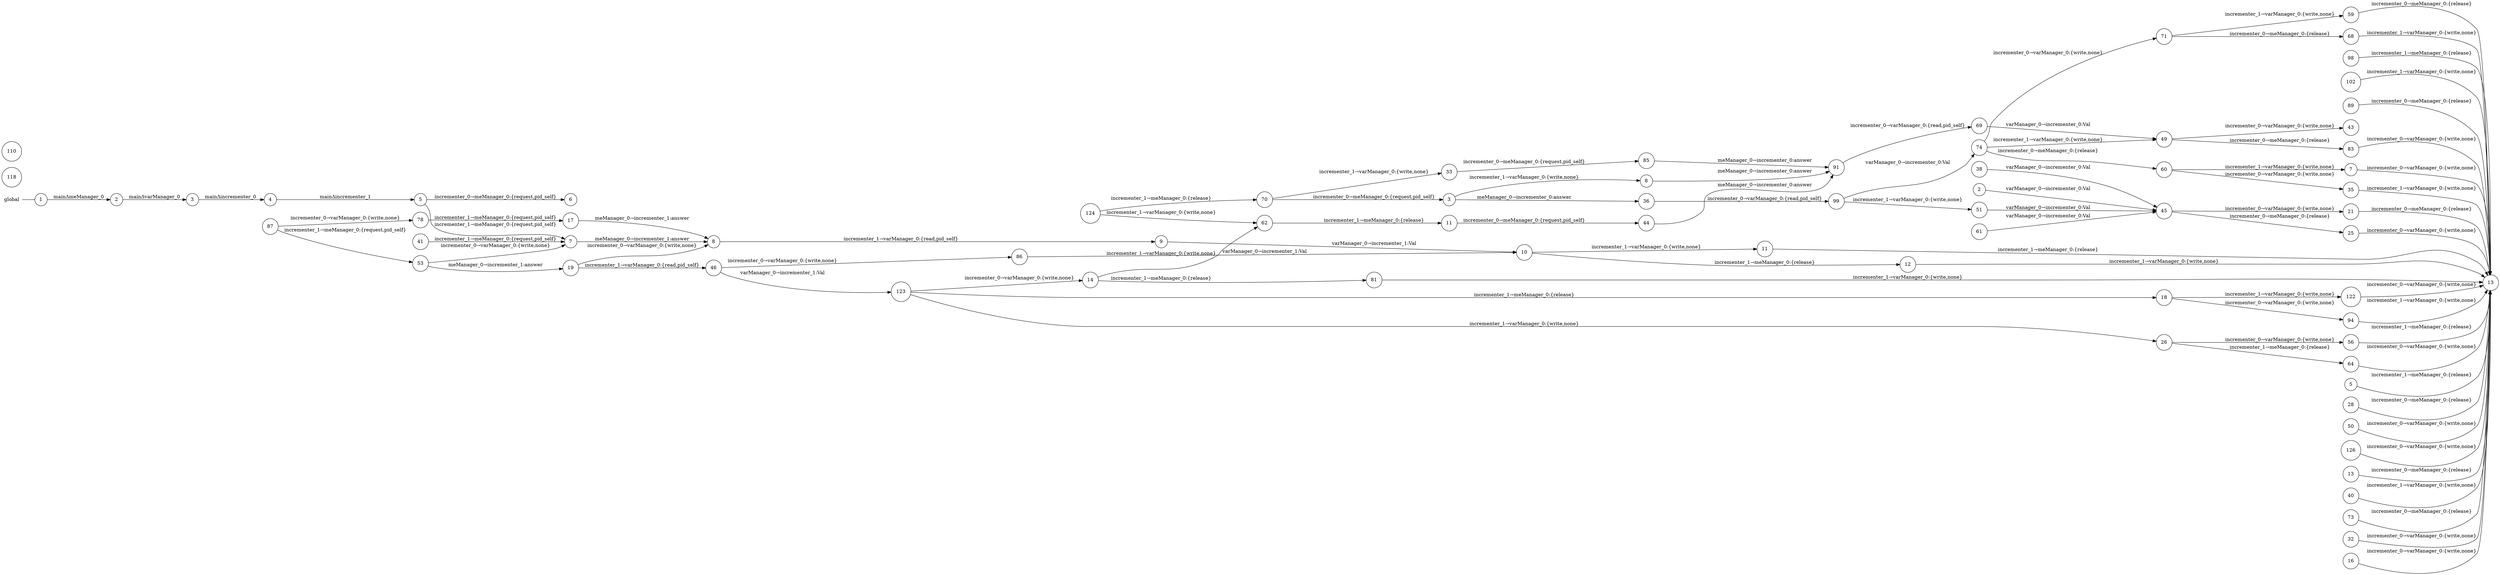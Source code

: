 digraph global {
	rankdir="LR";
	n_0 [label="global", shape="plaintext"];
	n_1 [id="33", shape=circle, label="33"];
	n_2 [id="129", shape=circle, label="4"];
	n_3 [id="57", shape=circle, label="8"];
	n_4 [id="98", shape=circle, label="98"];
	n_5 [id="91", shape=circle, label="91"];
	n_6 [id="78", shape=circle, label="78"];
	n_7 [id="102", shape=circle, label="102"];
	n_8 [id="118", shape=circle, label="118"];
	n_9 [id="89", shape=circle, label="89"];
	n_10 [id="23", shape=circle, label="7"];
	n_11 [id="110", shape=circle, label="110"];
	n_12 [id="122", shape=circle, label="122"];
	n_13 [id="25", shape=circle, label="25"];
	n_14 [id="120", shape=circle, label="6"];
	n_15 [id="68", shape=circle, label="68"];
	n_16 [id="83", shape=circle, label="83"];
	n_17 [id="36", shape=circle, label="36"];
	n_18 [id="94", shape=circle, label="94"];
	n_19 [id="5", shape=circle, label="5"];
	n_20 [id="81", shape=circle, label="81"];
	n_21 [id="74", shape=circle, label="74"];
	n_22 [id="92", shape=circle, label="5"];
	n_23 [id="28", shape=circle, label="28"];
	n_24 [id="64", shape=circle, label="64"];
	n_25 [id="86", shape=circle, label="86"];
	n_26 [id="87", shape=circle, label="87"];
	n_27 [id="19", shape=circle, label="19"];
	n_28 [id="11", shape=circle, label="11"];
	n_29 [id="99", shape=circle, label="99"];
	n_30 [id="17", shape=circle, label="17"];
	n_31 [id="53", shape=circle, label="53"];
	n_32 [id="50", shape=circle, label="50"];
	n_33 [id="62", shape=circle, label="62"];
	n_34 [id="54", shape=circle, label="2"];
	n_35 [id="18", shape=circle, label="18"];
	n_36 [id="61", shape=circle, label="61"];
	n_37 [id="51", shape=circle, label="51"];
	n_38 [id="14", shape=circle, label="14"];
	n_39 [id="126", shape=circle, label="126"];
	n_40 [id="38", shape=circle, label="38"];
	n_41 [id="13", shape=circle, label="13"];
	n_42 [id="79", shape=circle, label="3"];
	n_43 [id="43", shape=circle, label="43"];
	n_44 [id="71", shape=circle, label="71"];
	n_45 [id="59", shape=circle, label="59"];
	n_46 [id="40", shape=circle, label="40"];
	n_47 [id="73", shape=circle, label="73"];
	n_48 [id="123", shape=circle, label="123"];
	n_49 [id="60", shape=circle, label="60"];
	n_50 [id="1", shape=circle, label="1"];
	n_0 -> n_50 [arrowhead=none];
	n_51 [id="115", shape=circle, label="9"];
	n_52 [id="45", shape=circle, label="45"];
	n_53 [id="26", shape=circle, label="26"];
	n_54 [id="76", shape=circle, label="11"];
	n_55 [id="9", shape=circle, label="10"];
	n_56 [id="2", shape=circle, label="2"];
	n_57 [id="21", shape=circle, label="21"];
	n_58 [id="44", shape=circle, label="44"];
	n_59 [id="69", shape=circle, label="69"];
	n_60 [id="46", shape=circle, label="46"];
	n_61 [id="8", shape=circle, label="8"];
	n_62 [id="124", shape=circle, label="124"];
	n_63 [id="4", shape=circle, label="13"];
	n_64 [id="70", shape=circle, label="70"];
	n_65 [id="35", shape=circle, label="35"];
	n_66 [id="32", shape=circle, label="32"];
	n_67 [id="85", shape=circle, label="85"];
	n_68 [id="41", shape=circle, label="41"];
	n_69 [id="7", shape=circle, label="7"];
	n_70 [id="3", shape=circle, label="3"];
	n_71 [id="52", shape=circle, label="12"];
	n_72 [id="56", shape=circle, label="56"];
	n_73 [id="49", shape=circle, label="49"];
	n_74 [id="16", shape=circle, label="16"];

	n_30 -> n_3 [id="[$e|213]", label="meManager_0→incrementer_1:answer"];
	n_38 -> n_33 [id="[$e|214]", label="incrementer_1→varManager_0:{write,none}"];
	n_73 -> n_43 [id="[$e|127]", label="incrementer_0→varManager_0:{write,none}"];
	n_59 -> n_73 [id="[$e|216]", label="varManager_0→incrementer_0:Val"];
	n_57 -> n_63 [id="[$e|223]", label="incrementer_0→meManager_0:{release}"];
	n_18 -> n_63 [id="[$e|189]", label="incrementer_1→varManager_0:{write,none}"];
	n_13 -> n_63 [id="[$e|206]", label="incrementer_0→varManager_0:{write,none}"];
	n_45 -> n_63 [id="[$e|221]", label="incrementer_0→meManager_0:{release}"];
	n_20 -> n_63 [id="[$e|182]", label="incrementer_1→varManager_0:{write,none}"];
	n_73 -> n_16 [id="[$e|66]", label="incrementer_0→meManager_0:{release}"];
	n_61 -> n_5 [id="[$e|126]", label="meManager_0→incrementer_0:answer"];
	n_12 -> n_63 [id="[$e|211]", label="incrementer_0→varManager_0:{write,none}"];
	n_29 -> n_21 [id="[$e|130]", label="varManager_0→incrementer_0:Val"];
	n_60 -> n_25 [id="[$e|224]", label="incrementer_0→varManager_0:{write,none}"];
	n_39 -> n_63 [id="[$e|191]", label="incrementer_0→varManager_0:{write,none}"];
	n_31 -> n_27 [id="[$e|40]", label="meManager_0→incrementer_1:answer"];
	n_19 -> n_63 [id="[$e|31]", label="incrementer_1→meManager_0:{release}"];
	n_65 -> n_63 [id="[$e|208]", label="incrementer_1→varManager_0:{write,none}"];
	n_15 -> n_63 [id="[$e|194]", label="incrementer_1→varManager_0:{write,none}"];
	n_70 -> n_17 [id="[$e|7]", label="meManager_0→incrementer_0:answer"];
	n_62 -> n_64 [id="[$e|77]", label="incrementer_1→meManager_0:{release}"];
	n_44 -> n_45 [id="[$e|90]", label="incrementer_1→varManager_0:{write,none}"];
	n_4 -> n_63 [id="[$e|188]", label="incrementer_1→meManager_0:{release}"];
	n_49 -> n_69 [id="[$e|131]", label="incrementer_1→varManager_0:{write,none}"];
	n_22 -> n_14 [id="[$e|69]", label="incrementer_0→meManager_0:{request,pid_self}"];
	n_48 -> n_35 [id="[$e|57]", label="incrementer_1→meManager_0:{release}"];
	n_24 -> n_63 [id="[$e|207]", label="incrementer_0→varManager_0:{write,none}"];
	n_55 -> n_71 [id="[$e|32]", label="incrementer_1→meManager_0:{release}"];
	n_22 -> n_10 [id="[$e|218]", label="incrementer_1→meManager_0:{request,pid_self}"];
	n_35 -> n_18 [id="[$e|25]", label="incrementer_0→varManager_0:{write,none}"];
	n_44 -> n_15 [id="[$e|53]", label="incrementer_0→meManager_0:{release}"];
	n_34 -> n_42 [id="[$e|18]", label="mainΔvarManager_0"];
	n_37 -> n_52 [id="[$e|229]", label="varManager_0→incrementer_0:Val"];
	n_32 -> n_63 [id="[$e|192]", label="incrementer_0→varManager_0:{write,none}"];
	n_21 -> n_44 [id="[$e|38]", label="incrementer_0→varManager_0:{write,none}"];
	n_60 -> n_48 [id="[$e|113]", label="varManager_0→incrementer_1:Val"];
	n_48 -> n_53 [id="[$e|110]", label="incrementer_1→varManager_0:{write,none}"];
	n_53 -> n_24 [id="[$e|93]", label="incrementer_1→meManager_0:{release}"];
	n_7 -> n_63 [id="[$e|197]", label="incrementer_1→varManager_0:{write,none}"];
	n_26 -> n_6 [id="[$e|3]", label="incrementer_0→varManager_0:{write,none}"];
	n_47 -> n_63 [id="[$e|196]", label="incrementer_0→meManager_0:{release}"];
	n_38 -> n_20 [id="[$e|12]", label="incrementer_1→meManager_0:{release}"];
	n_50 -> n_34 [id="[$e|123]", label="mainΔmeManager_0"];
	n_56 -> n_52 [id="[$e|231]", label="varManager_0→incrementer_0:Val"];
	n_52 -> n_57 [id="[$e|85]", label="incrementer_0→varManager_0:{write,none}"];
	n_33 -> n_28 [id="[$e|9]", label="incrementer_1→meManager_0:{release}"];
	n_17 -> n_29 [id="[$e|64]", label="incrementer_0→varManager_0:{read,pid_self}"];
	n_69 -> n_63 [id="[$e|187]", label="incrementer_0→varManager_0:{write,none}"];
	n_16 -> n_63 [id="[$e|212]", label="incrementer_0→varManager_0:{write,none}"];
	n_66 -> n_63 [id="[$e|136]", label="incrementer_0→varManager_0:{write,none}"];
	n_2 -> n_22 [id="[$e|42]", label="mainΔincrementer_1"];
	n_51 -> n_55 [id="[$e|199]", label="varManager_0→incrementer_1:Val"];
	n_64 -> n_70 [id="[$e|51]", label="incrementer_0→meManager_0:{request,pid_self}"];
	n_71 -> n_63 [id="[$e|184]", label="incrementer_1→varManager_0:{write,none}"];
	n_54 -> n_63 [id="[$e|222]", label="incrementer_1→meManager_0:{release}"];
	n_3 -> n_51 [id="[$e|41]", label="incrementer_1→varManager_0:{read,pid_self}"];
	n_10 -> n_3 [id="[$e|205]", label="meManager_0→incrementer_1:answer"];
	n_52 -> n_13 [id="[$e|33]", label="incrementer_0→meManager_0:{release}"];
	n_36 -> n_52 [id="[$e|105]", label="varManager_0→incrementer_0:Val"];
	n_9 -> n_63 [id="[$e|183]", label="incrementer_0→meManager_0:{release}"];
	n_21 -> n_49 [id="[$e|89]", label="incrementer_0→meManager_0:{release}"];
	n_46 -> n_63 [id="[$e|209]", label="incrementer_1→varManager_0:{write,none}"];
	n_53 -> n_72 [id="[$e|60]", label="incrementer_0→varManager_0:{write,none}"];
	n_1 -> n_67 [id="[$e|78]", label="incrementer_0→meManager_0:{request,pid_self}"];
	n_21 -> n_73 [id="[$e|111]", label="incrementer_1→varManager_0:{write,none}"];
	n_27 -> n_60 [id="[$e|92]", label="incrementer_1→varManager_0:{read,pid_self}"];
	n_40 -> n_52 [id="[$e|230]", label="varManager_0→incrementer_0:Val"];
	n_72 -> n_63 [id="[$e|193]", label="incrementer_1→meManager_0:{release}"];
	n_62 -> n_33 [id="[$e|28]", label="incrementer_1→varManager_0:{write,none}"];
	n_5 -> n_59 [id="[$e|27]", label="incrementer_0→varManager_0:{read,pid_self}"];
	n_74 -> n_63 [id="[$e|181]", label="incrementer_0→varManager_0:{write,none}"];
	n_28 -> n_58 [id="[$e|23]", label="incrementer_0→meManager_0:{request,pid_self}"];
	n_6 -> n_30 [id="[$e|125]", label="incrementer_1→meManager_0:{request,pid_self}"];
	n_48 -> n_38 [id="[$e|120]", label="incrementer_0→varManager_0:{write,none}"];
	n_29 -> n_37 [id="[$e|96]", label="incrementer_1→varManager_0:{write,none}"];
	n_70 -> n_61 [id="[$e|26]", label="incrementer_1→varManager_0:{write,none}"];
	n_68 -> n_10 [id="[$e|215]", label="incrementer_1→meManager_0:{request,pid_self}"];
	n_64 -> n_1 [id="[$e|100]", label="incrementer_1→varManager_0:{write,none}"];
	n_25 -> n_55 [id="[$e|63]", label="varManager_0→incrementer_1:Val"];
	n_49 -> n_65 [id="[$e|39]", label="incrementer_0→varManager_0:{write,none}"];
	n_26 -> n_31 [id="[$e|0]", label="incrementer_1→meManager_0:{request,pid_self}"];
	n_31 -> n_10 [id="[$e|11]", label="incrementer_0→varManager_0:{write,none}"];
	n_55 -> n_54 [id="[$e|50]", label="incrementer_1→varManager_0:{write,none}"];
	n_23 -> n_63 [id="[$e|190]", label="incrementer_0→meManager_0:{release}"];
	n_41 -> n_63 [id="[$e|220]", label="incrementer_0→meManager_0:{release}"];
	n_58 -> n_5 [id="[$e|201]", label="meManager_0→incrementer_0:answer"];
	n_35 -> n_12 [id="[$e|81]", label="incrementer_1→varManager_0:{write,none}"];
	n_27 -> n_3 [id="[$e|74]", label="incrementer_0→varManager_0:{write,none}"];
	n_67 -> n_5 [id="[$e|204]", label="meManager_0→incrementer_0:answer"];
	n_42 -> n_2 [id="[$e|129]", label="mainΔincrementer_0"];
}
